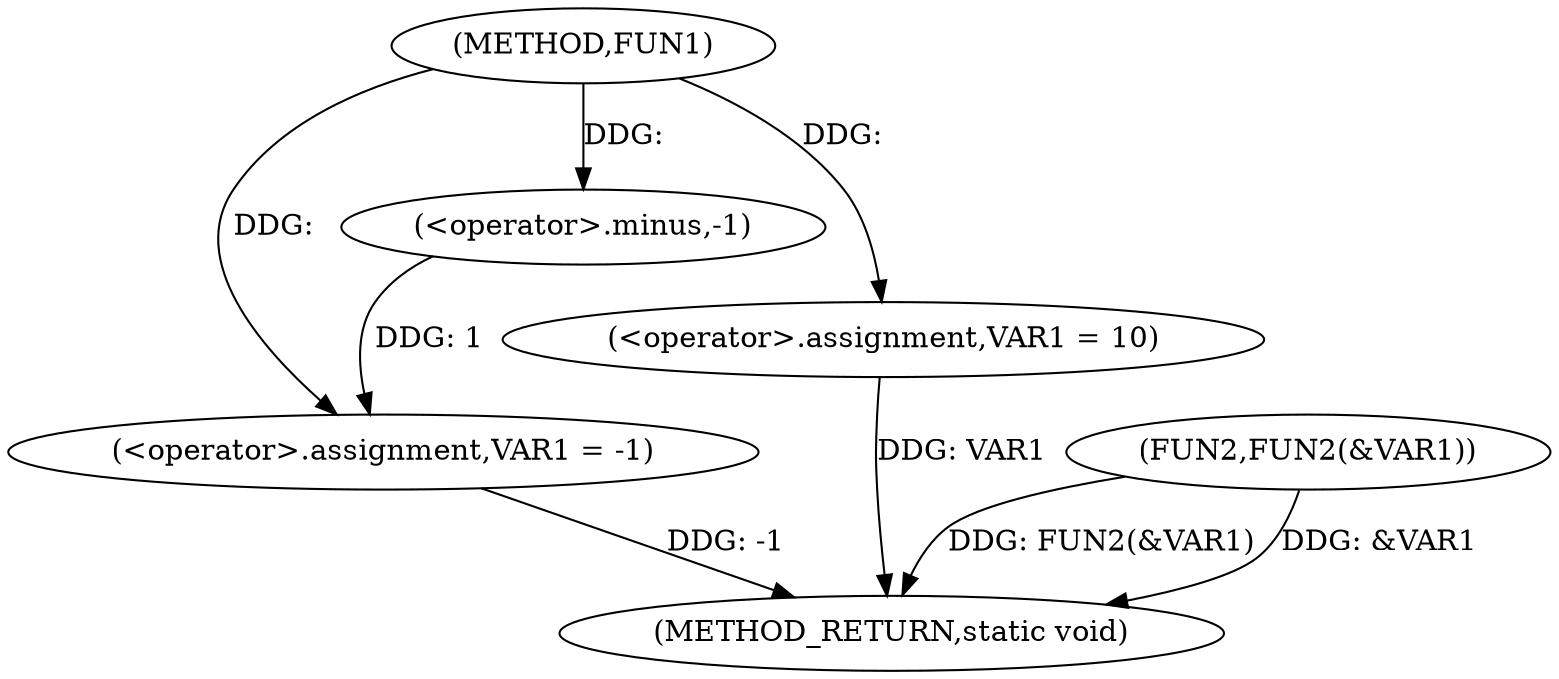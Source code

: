 digraph FUN1 {  
"1000100" [label = "(METHOD,FUN1)" ]
"1000113" [label = "(METHOD_RETURN,static void)" ]
"1000103" [label = "(<operator>.assignment,VAR1 = -1)" ]
"1000105" [label = "(<operator>.minus,-1)" ]
"1000107" [label = "(<operator>.assignment,VAR1 = 10)" ]
"1000110" [label = "(FUN2,FUN2(&VAR1))" ]
  "1000107" -> "1000113"  [ label = "DDG: VAR1"] 
  "1000103" -> "1000113"  [ label = "DDG: -1"] 
  "1000110" -> "1000113"  [ label = "DDG: FUN2(&VAR1)"] 
  "1000110" -> "1000113"  [ label = "DDG: &VAR1"] 
  "1000105" -> "1000103"  [ label = "DDG: 1"] 
  "1000100" -> "1000103"  [ label = "DDG: "] 
  "1000100" -> "1000105"  [ label = "DDG: "] 
  "1000100" -> "1000107"  [ label = "DDG: "] 
}
